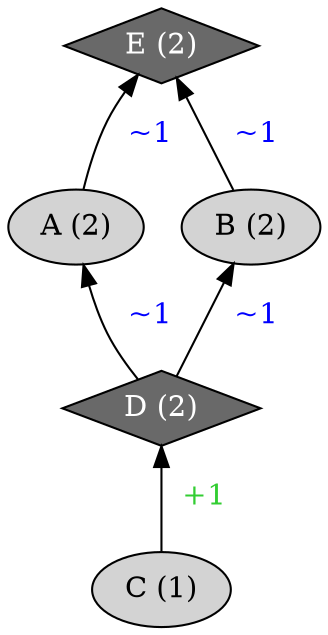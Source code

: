 digraph modelSetLattice{
rankdir="BT"
1 [label=<A (2)>, style="filled", fillcolor="lightgray"]
2 [label=<B (2)>, style="filled", fillcolor="lightgray"]
3 [label=<C (1)>, style="filled", fillcolor="lightgray"]
4 [label=<D (2)>, style="filled", shape="diamond", fillcolor="dimgray", fontcolor="white"]
5 [label=<E (2)>, style="filled", shape="diamond", fillcolor="dimgray", fontcolor="white"]
1 -> 5 [label=<  <font color="blue">~1</font>  >]
2 -> 5 [label=<  <font color="blue">~1</font>  >]
3 -> 4 [label=<  <font color="limegreen">+1</font>  >]
4 -> 1 [label=<  <font color="blue">~1</font>  >]
4 -> 2 [label=<  <font color="blue">~1</font>  >]
}
